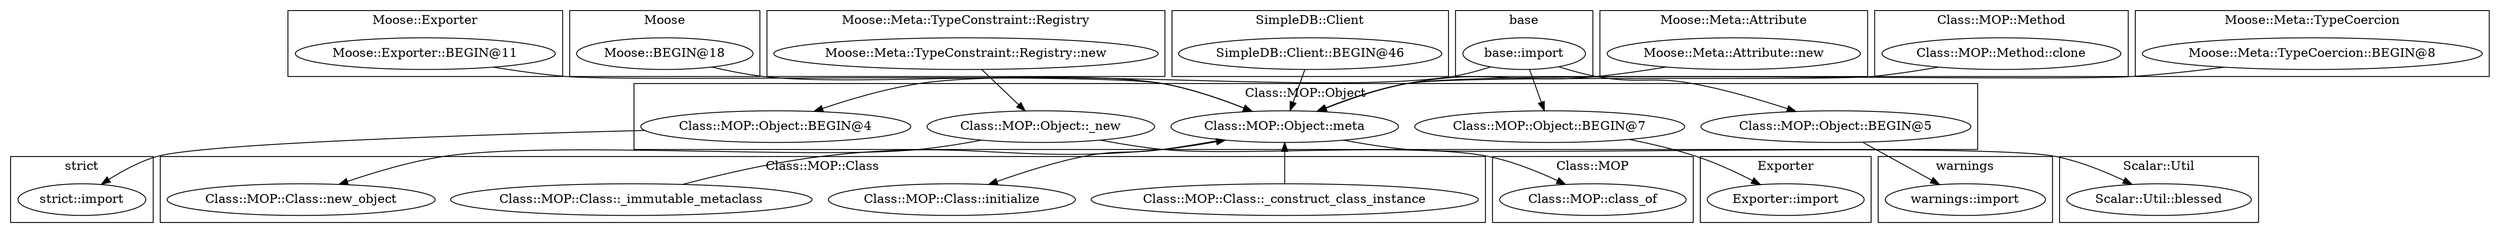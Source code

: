 digraph {
graph [overlap=false]
subgraph cluster_warnings {
	label="warnings";
	"warnings::import";
}
subgraph cluster_Moose_Exporter {
	label="Moose::Exporter";
	"Moose::Exporter::BEGIN@11";
}
subgraph cluster_Moose {
	label="Moose";
	"Moose::BEGIN@18";
}
subgraph cluster_Moose_Meta_TypeConstraint_Registry {
	label="Moose::Meta::TypeConstraint::Registry";
	"Moose::Meta::TypeConstraint::Registry::new";
}
subgraph cluster_Scalar_Util {
	label="Scalar::Util";
	"Scalar::Util::blessed";
}
subgraph cluster_SimpleDB_Client {
	label="SimpleDB::Client";
	"SimpleDB::Client::BEGIN@46";
}
subgraph cluster_Class_MOP_Object {
	label="Class::MOP::Object";
	"Class::MOP::Object::BEGIN@4";
	"Class::MOP::Object::_new";
	"Class::MOP::Object::BEGIN@7";
	"Class::MOP::Object::BEGIN@5";
	"Class::MOP::Object::meta";
}
subgraph cluster_base {
	label="base";
	"base::import";
}
subgraph cluster_strict {
	label="strict";
	"strict::import";
}
subgraph cluster_Class_MOP_Class {
	label="Class::MOP::Class";
	"Class::MOP::Class::_immutable_metaclass";
	"Class::MOP::Class::_construct_class_instance";
	"Class::MOP::Class::initialize";
	"Class::MOP::Class::new_object";
}
subgraph cluster_Class_MOP {
	label="Class::MOP";
	"Class::MOP::class_of";
}
subgraph cluster_Exporter {
	label="Exporter";
	"Exporter::import";
}
subgraph cluster_Moose_Meta_Attribute {
	label="Moose::Meta::Attribute";
	"Moose::Meta::Attribute::new";
}
subgraph cluster_Class_MOP_Method {
	label="Class::MOP::Method";
	"Class::MOP::Method::clone";
}
subgraph cluster_Moose_Meta_TypeCoercion {
	label="Moose::Meta::TypeCoercion";
	"Moose::Meta::TypeCoercion::BEGIN@8";
}
"Moose::Meta::TypeConstraint::Registry::new" -> "Class::MOP::Object::_new";
"base::import" -> "Class::MOP::Object::BEGIN@7";
"Class::MOP::Object::BEGIN@7" -> "Exporter::import";
"Class::MOP::Object::meta" -> "Scalar::Util::blessed";
"Class::MOP::Method::clone" -> "Class::MOP::Object::meta";
"Moose::Exporter::BEGIN@11" -> "Class::MOP::Object::meta";
"Moose::Meta::TypeCoercion::BEGIN@8" -> "Class::MOP::Object::meta";
"Moose::Meta::Attribute::new" -> "Class::MOP::Object::meta";
"SimpleDB::Client::BEGIN@46" -> "Class::MOP::Object::meta";
"Moose::BEGIN@18" -> "Class::MOP::Object::meta";
"Class::MOP::Class::_construct_class_instance" -> "Class::MOP::Object::meta";
"Class::MOP::Class::_immutable_metaclass" -> "Class::MOP::Object::meta";
"Class::MOP::Object::_new" -> "Class::MOP::class_of";
"base::import" -> "Class::MOP::Object::BEGIN@5";
"Class::MOP::Object::BEGIN@5" -> "warnings::import";
"Class::MOP::Object::_new" -> "Class::MOP::Class::new_object";
"base::import" -> "Class::MOP::Object::BEGIN@4";
"Class::MOP::Object::meta" -> "Class::MOP::Class::initialize";
"Class::MOP::Object::BEGIN@4" -> "strict::import";
}
